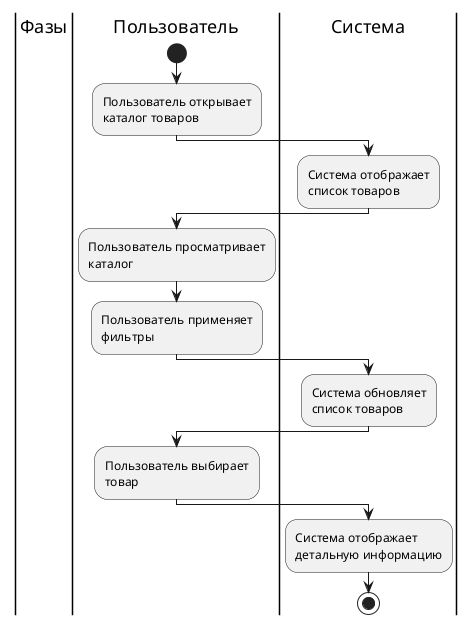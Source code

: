 @startuml
|Фазы|
|Пользователь|
start
:Пользователь открывает\nкаталог товаров;

|Система|
:Система отображает\nсписок товаров;

|Пользователь|
:Пользователь просматривает\nкаталог;

|Пользователь|
:Пользователь применяет\nфильтры;

|Система|
:Система обновляет\nсписок товаров;

|Пользователь|
:Пользователь выбирает\nтовар;

|Система|
:Система отображает\nдетальную информацию;

stop
@enduml

